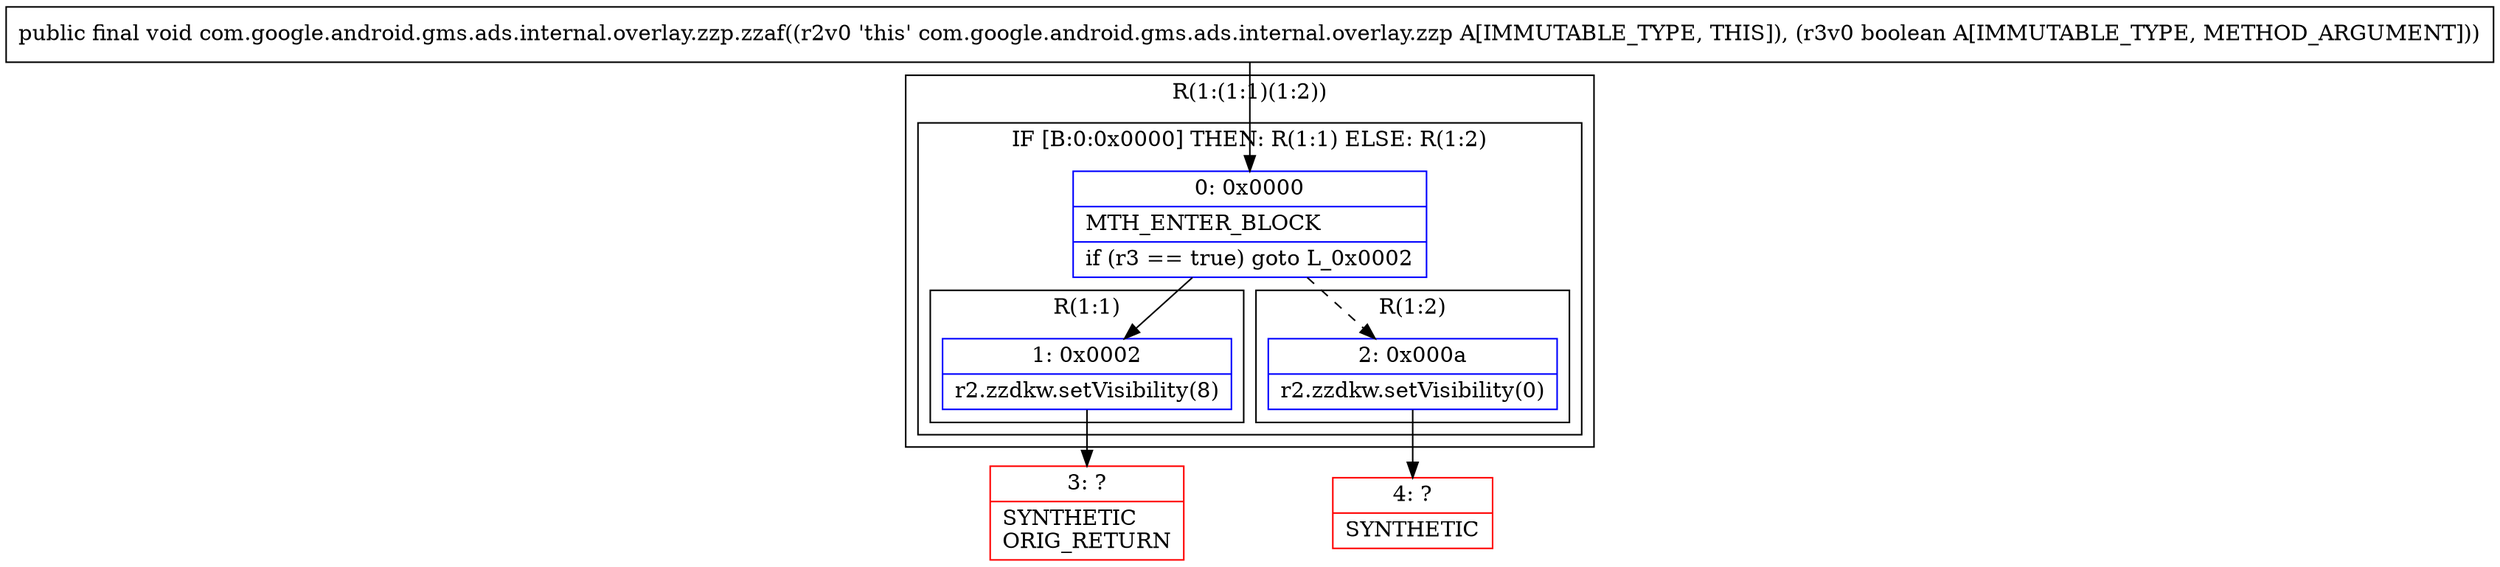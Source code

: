 digraph "CFG forcom.google.android.gms.ads.internal.overlay.zzp.zzaf(Z)V" {
subgraph cluster_Region_1165735745 {
label = "R(1:(1:1)(1:2))";
node [shape=record,color=blue];
subgraph cluster_IfRegion_469014882 {
label = "IF [B:0:0x0000] THEN: R(1:1) ELSE: R(1:2)";
node [shape=record,color=blue];
Node_0 [shape=record,label="{0\:\ 0x0000|MTH_ENTER_BLOCK\l|if (r3 == true) goto L_0x0002\l}"];
subgraph cluster_Region_473416345 {
label = "R(1:1)";
node [shape=record,color=blue];
Node_1 [shape=record,label="{1\:\ 0x0002|r2.zzdkw.setVisibility(8)\l}"];
}
subgraph cluster_Region_261642572 {
label = "R(1:2)";
node [shape=record,color=blue];
Node_2 [shape=record,label="{2\:\ 0x000a|r2.zzdkw.setVisibility(0)\l}"];
}
}
}
Node_3 [shape=record,color=red,label="{3\:\ ?|SYNTHETIC\lORIG_RETURN\l}"];
Node_4 [shape=record,color=red,label="{4\:\ ?|SYNTHETIC\l}"];
MethodNode[shape=record,label="{public final void com.google.android.gms.ads.internal.overlay.zzp.zzaf((r2v0 'this' com.google.android.gms.ads.internal.overlay.zzp A[IMMUTABLE_TYPE, THIS]), (r3v0 boolean A[IMMUTABLE_TYPE, METHOD_ARGUMENT])) }"];
MethodNode -> Node_0;
Node_0 -> Node_1;
Node_0 -> Node_2[style=dashed];
Node_1 -> Node_3;
Node_2 -> Node_4;
}


